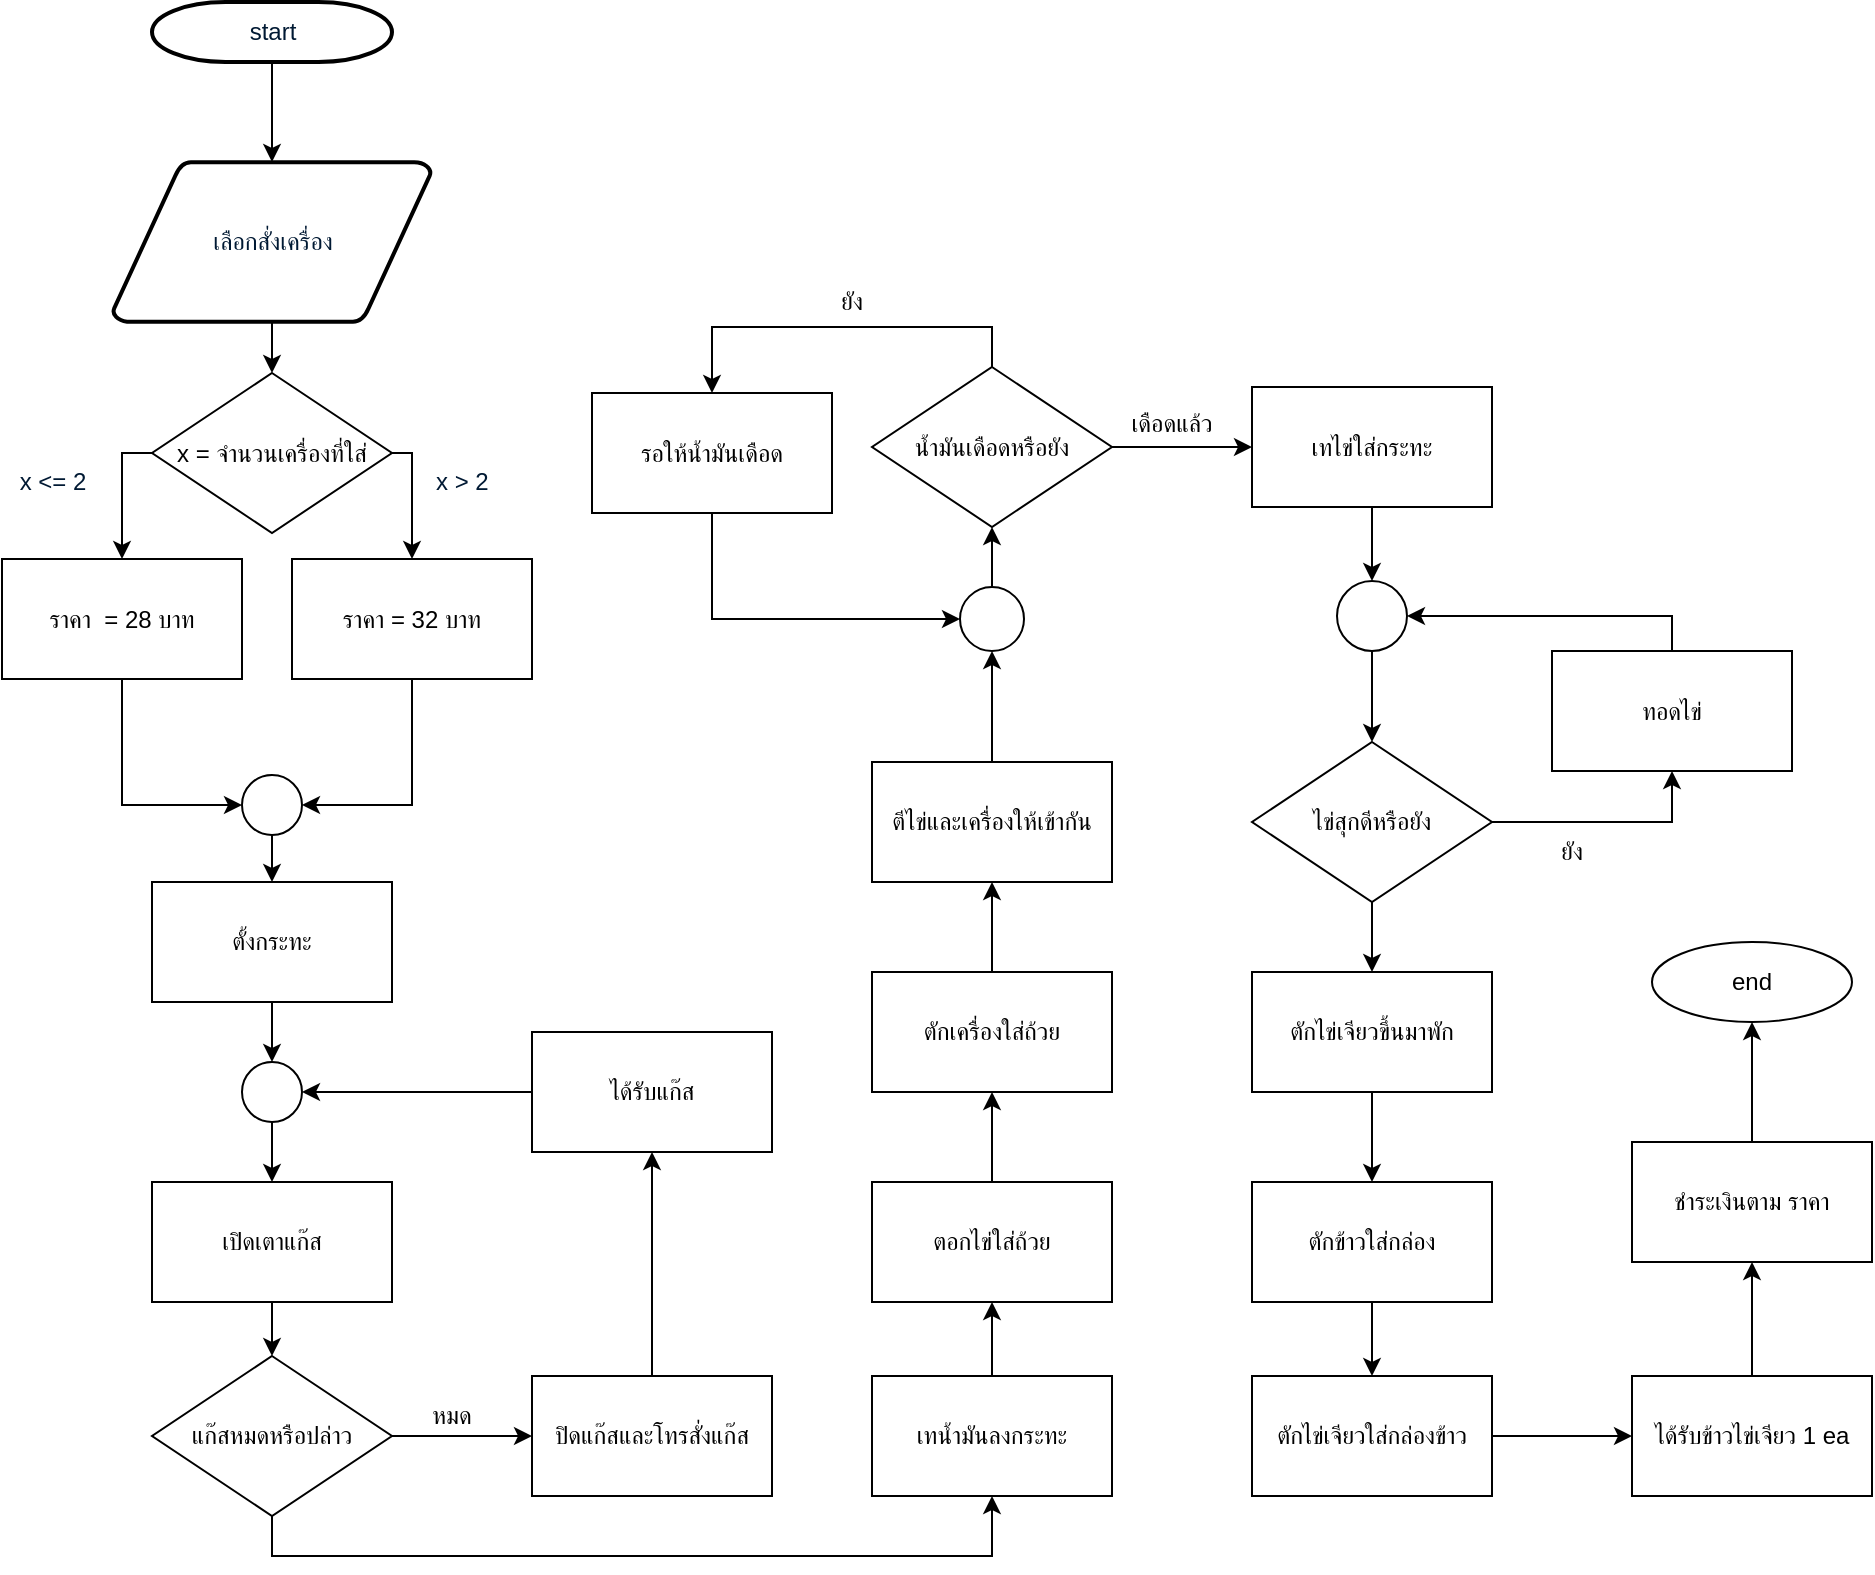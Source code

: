 <mxfile pages="1" version="11.2.3" type="github"><diagram id="6a731a19-8d31-9384-78a2-239565b7b9f0" name="Page-1"><mxGraphModel dx="998" dy="552" grid="1" gridSize="10" guides="1" tooltips="1" connect="1" arrows="1" fold="1" page="1" pageScale="1" pageWidth="1169" pageHeight="827" background="#ffffff" math="0" shadow="0"><root><mxCell id="0"/><mxCell id="1" parent="0"/><mxCell id="eaQpCyaQDtxcFJxI6Jms-85" value="" style="edgeStyle=orthogonalEdgeStyle;rounded=0;orthogonalLoop=1;jettySize=auto;html=1;" edge="1" parent="1" source="2" target="5"><mxGeometry relative="1" as="geometry"/></mxCell><mxCell id="2" value="start" style="shape=mxgraph.flowchart.terminator;fillColor=#FFFFFF;strokeColor=#000000;strokeWidth=2;gradientColor=none;gradientDirection=north;fontColor=#001933;fontStyle=0;html=1;" parent="1" vertex="1"><mxGeometry x="140" y="10" width="120" height="30" as="geometry"/></mxCell><mxCell id="eaQpCyaQDtxcFJxI6Jms-81" style="edgeStyle=orthogonalEdgeStyle;rounded=0;orthogonalLoop=1;jettySize=auto;html=1;exitX=0.5;exitY=1;exitDx=0;exitDy=0;exitPerimeter=0;entryX=0.5;entryY=0;entryDx=0;entryDy=0;" edge="1" parent="1" source="5" target="eaQpCyaQDtxcFJxI6Jms-79"><mxGeometry relative="1" as="geometry"/></mxCell><mxCell id="5" value="เลือกสั่งเครื่อง" style="shape=mxgraph.flowchart.data;fillColor=#FFFFFF;strokeColor=#000000;strokeWidth=2;gradientColor=none;gradientDirection=north;fontColor=#001933;fontStyle=0;html=1;" parent="1" vertex="1"><mxGeometry x="120.5" y="90" width="159" height="80" as="geometry"/></mxCell><mxCell id="11" value="x &amp;gt; 2" style="text;fontColor=#001933;fontStyle=0;html=1;strokeColor=none;gradientColor=none;fillColor=none;strokeWidth=2;" parent="1" vertex="1"><mxGeometry x="279.5" y="235.5" width="40" height="26" as="geometry"/></mxCell><mxCell id="14" value="x &amp;lt;= 2" style="text;fontColor=#001933;fontStyle=0;html=1;strokeColor=none;gradientColor=none;fillColor=none;strokeWidth=2;align=center;" parent="1" vertex="1"><mxGeometry x="70" y="235.5" width="40" height="26" as="geometry"/></mxCell><mxCell id="eaQpCyaQDtxcFJxI6Jms-72" style="edgeStyle=orthogonalEdgeStyle;rounded=0;orthogonalLoop=1;jettySize=auto;html=1;exitX=0.5;exitY=1;exitDx=0;exitDy=0;entryX=0;entryY=0.5;entryDx=0;entryDy=0;" edge="1" parent="1" source="eaQpCyaQDtxcFJxI6Jms-62" target="eaQpCyaQDtxcFJxI6Jms-67"><mxGeometry relative="1" as="geometry"/></mxCell><mxCell id="eaQpCyaQDtxcFJxI6Jms-62" value="ราคา&amp;nbsp; = 28 บาท" style="rounded=0;whiteSpace=wrap;html=1;" vertex="1" parent="1"><mxGeometry x="65" y="288.5" width="120" height="60" as="geometry"/></mxCell><mxCell id="eaQpCyaQDtxcFJxI6Jms-71" style="edgeStyle=orthogonalEdgeStyle;rounded=0;orthogonalLoop=1;jettySize=auto;html=1;exitX=0.5;exitY=1;exitDx=0;exitDy=0;entryX=1;entryY=0.5;entryDx=0;entryDy=0;" edge="1" parent="1" source="eaQpCyaQDtxcFJxI6Jms-63" target="eaQpCyaQDtxcFJxI6Jms-67"><mxGeometry relative="1" as="geometry"/></mxCell><mxCell id="eaQpCyaQDtxcFJxI6Jms-63" value="ราคา = 32 บาท" style="rounded=0;whiteSpace=wrap;html=1;" vertex="1" parent="1"><mxGeometry x="210" y="288.5" width="120" height="60" as="geometry"/></mxCell><mxCell id="eaQpCyaQDtxcFJxI6Jms-76" style="edgeStyle=orthogonalEdgeStyle;rounded=0;orthogonalLoop=1;jettySize=auto;html=1;exitX=0.5;exitY=1;exitDx=0;exitDy=0;entryX=0.5;entryY=0;entryDx=0;entryDy=0;" edge="1" parent="1" source="eaQpCyaQDtxcFJxI6Jms-67" target="eaQpCyaQDtxcFJxI6Jms-74"><mxGeometry relative="1" as="geometry"/></mxCell><mxCell id="eaQpCyaQDtxcFJxI6Jms-67" value="" style="ellipse;whiteSpace=wrap;html=1;aspect=fixed;" vertex="1" parent="1"><mxGeometry x="185" y="396.5" width="30" height="30" as="geometry"/></mxCell><mxCell id="eaQpCyaQDtxcFJxI6Jms-101" style="edgeStyle=orthogonalEdgeStyle;rounded=0;orthogonalLoop=1;jettySize=auto;html=1;exitX=0.5;exitY=1;exitDx=0;exitDy=0;entryX=0.5;entryY=0;entryDx=0;entryDy=0;" edge="1" parent="1" source="eaQpCyaQDtxcFJxI6Jms-74" target="eaQpCyaQDtxcFJxI6Jms-100"><mxGeometry relative="1" as="geometry"/></mxCell><mxCell id="eaQpCyaQDtxcFJxI6Jms-74" value="ตั้งกระทะ" style="rounded=0;whiteSpace=wrap;html=1;" vertex="1" parent="1"><mxGeometry x="140" y="450" width="120" height="60" as="geometry"/></mxCell><mxCell id="eaQpCyaQDtxcFJxI6Jms-87" style="edgeStyle=orthogonalEdgeStyle;rounded=0;orthogonalLoop=1;jettySize=auto;html=1;exitX=0.5;exitY=1;exitDx=0;exitDy=0;entryX=0.5;entryY=0;entryDx=0;entryDy=0;" edge="1" parent="1" source="eaQpCyaQDtxcFJxI6Jms-77" target="eaQpCyaQDtxcFJxI6Jms-86"><mxGeometry relative="1" as="geometry"/></mxCell><mxCell id="eaQpCyaQDtxcFJxI6Jms-77" value="เปิดเตาแก๊ส" style="rounded=0;whiteSpace=wrap;html=1;" vertex="1" parent="1"><mxGeometry x="140" y="600" width="120" height="60" as="geometry"/></mxCell><mxCell id="eaQpCyaQDtxcFJxI6Jms-82" style="edgeStyle=orthogonalEdgeStyle;rounded=0;orthogonalLoop=1;jettySize=auto;html=1;exitX=0;exitY=0.5;exitDx=0;exitDy=0;entryX=0.5;entryY=0;entryDx=0;entryDy=0;" edge="1" parent="1" source="eaQpCyaQDtxcFJxI6Jms-79" target="eaQpCyaQDtxcFJxI6Jms-62"><mxGeometry relative="1" as="geometry"><Array as="points"><mxPoint x="125" y="236"/></Array></mxGeometry></mxCell><mxCell id="eaQpCyaQDtxcFJxI6Jms-83" style="edgeStyle=orthogonalEdgeStyle;rounded=0;orthogonalLoop=1;jettySize=auto;html=1;exitX=1;exitY=0.5;exitDx=0;exitDy=0;entryX=0.5;entryY=0;entryDx=0;entryDy=0;" edge="1" parent="1" source="eaQpCyaQDtxcFJxI6Jms-79" target="eaQpCyaQDtxcFJxI6Jms-63"><mxGeometry relative="1" as="geometry"><Array as="points"><mxPoint x="270" y="236"/></Array></mxGeometry></mxCell><mxCell id="eaQpCyaQDtxcFJxI6Jms-79" value="x = จำนวนเครื่องที่ใส่" style="rhombus;whiteSpace=wrap;html=1;" vertex="1" parent="1"><mxGeometry x="140" y="195.5" width="120" height="80" as="geometry"/></mxCell><mxCell id="eaQpCyaQDtxcFJxI6Jms-93" style="edgeStyle=orthogonalEdgeStyle;rounded=0;orthogonalLoop=1;jettySize=auto;html=1;exitX=1;exitY=0.5;exitDx=0;exitDy=0;entryX=0;entryY=0.5;entryDx=0;entryDy=0;" edge="1" parent="1" source="eaQpCyaQDtxcFJxI6Jms-86" target="eaQpCyaQDtxcFJxI6Jms-89"><mxGeometry relative="1" as="geometry"/></mxCell><mxCell id="eaQpCyaQDtxcFJxI6Jms-98" style="edgeStyle=orthogonalEdgeStyle;rounded=0;orthogonalLoop=1;jettySize=auto;html=1;exitX=0.5;exitY=1;exitDx=0;exitDy=0;entryX=0.5;entryY=1;entryDx=0;entryDy=0;" edge="1" parent="1" source="eaQpCyaQDtxcFJxI6Jms-86" target="eaQpCyaQDtxcFJxI6Jms-97"><mxGeometry relative="1" as="geometry"/></mxCell><mxCell id="eaQpCyaQDtxcFJxI6Jms-86" value="แก๊สหมดหรือปล่าว" style="rhombus;whiteSpace=wrap;html=1;" vertex="1" parent="1"><mxGeometry x="140" y="687" width="120" height="80" as="geometry"/></mxCell><mxCell id="eaQpCyaQDtxcFJxI6Jms-94" style="edgeStyle=orthogonalEdgeStyle;rounded=0;orthogonalLoop=1;jettySize=auto;html=1;exitX=0.5;exitY=0;exitDx=0;exitDy=0;entryX=0.5;entryY=1;entryDx=0;entryDy=0;" edge="1" parent="1" source="eaQpCyaQDtxcFJxI6Jms-89" target="eaQpCyaQDtxcFJxI6Jms-91"><mxGeometry relative="1" as="geometry"/></mxCell><mxCell id="eaQpCyaQDtxcFJxI6Jms-89" value="ปิดแก๊สและโทรสั่งแก๊ส" style="rounded=0;whiteSpace=wrap;html=1;" vertex="1" parent="1"><mxGeometry x="330" y="697" width="120" height="60" as="geometry"/></mxCell><mxCell id="eaQpCyaQDtxcFJxI6Jms-103" style="edgeStyle=orthogonalEdgeStyle;rounded=0;orthogonalLoop=1;jettySize=auto;html=1;entryX=1;entryY=0.5;entryDx=0;entryDy=0;" edge="1" parent="1" source="eaQpCyaQDtxcFJxI6Jms-91" target="eaQpCyaQDtxcFJxI6Jms-100"><mxGeometry relative="1" as="geometry"/></mxCell><mxCell id="eaQpCyaQDtxcFJxI6Jms-91" value="ได้รับแก๊ส" style="rounded=0;whiteSpace=wrap;html=1;" vertex="1" parent="1"><mxGeometry x="330" y="525" width="120" height="60" as="geometry"/></mxCell><mxCell id="eaQpCyaQDtxcFJxI6Jms-96" value="หมด" style="text;html=1;strokeColor=none;fillColor=none;align=center;verticalAlign=middle;whiteSpace=wrap;rounded=0;" vertex="1" parent="1"><mxGeometry x="270" y="707" width="40" height="20" as="geometry"/></mxCell><mxCell id="eaQpCyaQDtxcFJxI6Jms-108" style="edgeStyle=orthogonalEdgeStyle;rounded=0;orthogonalLoop=1;jettySize=auto;html=1;exitX=0.5;exitY=0;exitDx=0;exitDy=0;entryX=0.5;entryY=1;entryDx=0;entryDy=0;" edge="1" parent="1" source="eaQpCyaQDtxcFJxI6Jms-97" target="eaQpCyaQDtxcFJxI6Jms-99"><mxGeometry relative="1" as="geometry"/></mxCell><mxCell id="eaQpCyaQDtxcFJxI6Jms-97" value="เทน้ำมันลงกระทะ" style="rounded=0;whiteSpace=wrap;html=1;" vertex="1" parent="1"><mxGeometry x="500" y="697" width="120" height="60" as="geometry"/></mxCell><mxCell id="eaQpCyaQDtxcFJxI6Jms-111" style="edgeStyle=orthogonalEdgeStyle;rounded=0;orthogonalLoop=1;jettySize=auto;html=1;exitX=0.5;exitY=0;exitDx=0;exitDy=0;entryX=0.5;entryY=1;entryDx=0;entryDy=0;" edge="1" parent="1" source="eaQpCyaQDtxcFJxI6Jms-99" target="eaQpCyaQDtxcFJxI6Jms-109"><mxGeometry relative="1" as="geometry"/></mxCell><mxCell id="eaQpCyaQDtxcFJxI6Jms-99" value="ตอกไข่ใส่ถ้วย" style="rounded=0;whiteSpace=wrap;html=1;" vertex="1" parent="1"><mxGeometry x="500" y="600" width="120" height="60" as="geometry"/></mxCell><mxCell id="eaQpCyaQDtxcFJxI6Jms-102" style="edgeStyle=orthogonalEdgeStyle;rounded=0;orthogonalLoop=1;jettySize=auto;html=1;exitX=0.5;exitY=1;exitDx=0;exitDy=0;entryX=0.5;entryY=0;entryDx=0;entryDy=0;" edge="1" parent="1" source="eaQpCyaQDtxcFJxI6Jms-100" target="eaQpCyaQDtxcFJxI6Jms-77"><mxGeometry relative="1" as="geometry"/></mxCell><mxCell id="eaQpCyaQDtxcFJxI6Jms-100" value="" style="ellipse;whiteSpace=wrap;html=1;aspect=fixed;" vertex="1" parent="1"><mxGeometry x="185" y="540" width="30" height="30" as="geometry"/></mxCell><mxCell id="eaQpCyaQDtxcFJxI6Jms-117" style="edgeStyle=orthogonalEdgeStyle;rounded=0;orthogonalLoop=1;jettySize=auto;html=1;exitX=0.5;exitY=0;exitDx=0;exitDy=0;entryX=0.5;entryY=0;entryDx=0;entryDy=0;" edge="1" parent="1" source="eaQpCyaQDtxcFJxI6Jms-107" target="eaQpCyaQDtxcFJxI6Jms-115"><mxGeometry relative="1" as="geometry"/></mxCell><mxCell id="eaQpCyaQDtxcFJxI6Jms-121" style="edgeStyle=orthogonalEdgeStyle;rounded=0;orthogonalLoop=1;jettySize=auto;html=1;exitX=1;exitY=0.5;exitDx=0;exitDy=0;entryX=0;entryY=0.5;entryDx=0;entryDy=0;" edge="1" parent="1" source="eaQpCyaQDtxcFJxI6Jms-107" target="eaQpCyaQDtxcFJxI6Jms-120"><mxGeometry relative="1" as="geometry"/></mxCell><mxCell id="eaQpCyaQDtxcFJxI6Jms-107" value="น้ำมันเดือดหรือยัง" style="rhombus;whiteSpace=wrap;html=1;" vertex="1" parent="1"><mxGeometry x="500" y="192.5" width="120" height="80" as="geometry"/></mxCell><mxCell id="eaQpCyaQDtxcFJxI6Jms-112" style="edgeStyle=orthogonalEdgeStyle;rounded=0;orthogonalLoop=1;jettySize=auto;html=1;exitX=0.5;exitY=0;exitDx=0;exitDy=0;entryX=0.5;entryY=1;entryDx=0;entryDy=0;" edge="1" parent="1" source="eaQpCyaQDtxcFJxI6Jms-109" target="eaQpCyaQDtxcFJxI6Jms-110"><mxGeometry relative="1" as="geometry"/></mxCell><mxCell id="eaQpCyaQDtxcFJxI6Jms-109" value="ตักเครื่องใส่ถ้วย" style="rounded=0;whiteSpace=wrap;html=1;" vertex="1" parent="1"><mxGeometry x="500" y="495" width="120" height="60" as="geometry"/></mxCell><mxCell id="eaQpCyaQDtxcFJxI6Jms-114" style="edgeStyle=orthogonalEdgeStyle;rounded=0;orthogonalLoop=1;jettySize=auto;html=1;exitX=0.5;exitY=0;exitDx=0;exitDy=0;entryX=0.5;entryY=1;entryDx=0;entryDy=0;" edge="1" parent="1" source="eaQpCyaQDtxcFJxI6Jms-110" target="eaQpCyaQDtxcFJxI6Jms-113"><mxGeometry relative="1" as="geometry"/></mxCell><mxCell id="eaQpCyaQDtxcFJxI6Jms-110" value="ตีไข่และเครื่องให้เข้ากัน" style="rounded=0;whiteSpace=wrap;html=1;" vertex="1" parent="1"><mxGeometry x="500" y="390" width="120" height="60" as="geometry"/></mxCell><mxCell id="eaQpCyaQDtxcFJxI6Jms-116" style="edgeStyle=orthogonalEdgeStyle;rounded=0;orthogonalLoop=1;jettySize=auto;html=1;exitX=0.5;exitY=0;exitDx=0;exitDy=0;entryX=0.5;entryY=1;entryDx=0;entryDy=0;" edge="1" parent="1" source="eaQpCyaQDtxcFJxI6Jms-113" target="eaQpCyaQDtxcFJxI6Jms-107"><mxGeometry relative="1" as="geometry"/></mxCell><mxCell id="eaQpCyaQDtxcFJxI6Jms-113" value="" style="ellipse;whiteSpace=wrap;html=1;aspect=fixed;" vertex="1" parent="1"><mxGeometry x="544" y="302.5" width="32" height="32" as="geometry"/></mxCell><mxCell id="eaQpCyaQDtxcFJxI6Jms-118" style="edgeStyle=orthogonalEdgeStyle;rounded=0;orthogonalLoop=1;jettySize=auto;html=1;exitX=0.5;exitY=1;exitDx=0;exitDy=0;entryX=0;entryY=0.5;entryDx=0;entryDy=0;" edge="1" parent="1" source="eaQpCyaQDtxcFJxI6Jms-115" target="eaQpCyaQDtxcFJxI6Jms-113"><mxGeometry relative="1" as="geometry"/></mxCell><mxCell id="eaQpCyaQDtxcFJxI6Jms-115" value="รอให้น้ำมันเดือด" style="rounded=0;whiteSpace=wrap;html=1;" vertex="1" parent="1"><mxGeometry x="360" y="205.5" width="120" height="60" as="geometry"/></mxCell><mxCell id="eaQpCyaQDtxcFJxI6Jms-119" value="ยัง" style="text;html=1;strokeColor=none;fillColor=none;align=center;verticalAlign=middle;whiteSpace=wrap;rounded=0;" vertex="1" parent="1"><mxGeometry x="470" y="150" width="40" height="20" as="geometry"/></mxCell><mxCell id="eaQpCyaQDtxcFJxI6Jms-127" style="edgeStyle=orthogonalEdgeStyle;rounded=0;orthogonalLoop=1;jettySize=auto;html=1;exitX=0.5;exitY=1;exitDx=0;exitDy=0;entryX=0.5;entryY=0;entryDx=0;entryDy=0;" edge="1" parent="1" source="eaQpCyaQDtxcFJxI6Jms-120" target="eaQpCyaQDtxcFJxI6Jms-126"><mxGeometry relative="1" as="geometry"/></mxCell><mxCell id="eaQpCyaQDtxcFJxI6Jms-120" value="เทไข่ใส่กระทะ" style="rounded=0;whiteSpace=wrap;html=1;" vertex="1" parent="1"><mxGeometry x="690" y="202.5" width="120" height="60" as="geometry"/></mxCell><mxCell id="eaQpCyaQDtxcFJxI6Jms-122" value="เดือดแล้ว" style="text;html=1;strokeColor=none;fillColor=none;align=center;verticalAlign=middle;whiteSpace=wrap;rounded=0;" vertex="1" parent="1"><mxGeometry x="620" y="205.5" width="60" height="30" as="geometry"/></mxCell><mxCell id="eaQpCyaQDtxcFJxI6Jms-130" style="edgeStyle=orthogonalEdgeStyle;rounded=0;orthogonalLoop=1;jettySize=auto;html=1;exitX=0.5;exitY=0;exitDx=0;exitDy=0;entryX=1;entryY=0.5;entryDx=0;entryDy=0;" edge="1" parent="1" source="eaQpCyaQDtxcFJxI6Jms-124" target="eaQpCyaQDtxcFJxI6Jms-126"><mxGeometry relative="1" as="geometry"><Array as="points"><mxPoint x="900" y="317"/></Array></mxGeometry></mxCell><mxCell id="eaQpCyaQDtxcFJxI6Jms-124" value="ทอดไข่" style="rounded=0;whiteSpace=wrap;html=1;" vertex="1" parent="1"><mxGeometry x="840" y="334.5" width="120" height="60" as="geometry"/></mxCell><mxCell id="eaQpCyaQDtxcFJxI6Jms-129" style="edgeStyle=orthogonalEdgeStyle;rounded=0;orthogonalLoop=1;jettySize=auto;html=1;exitX=1;exitY=0.5;exitDx=0;exitDy=0;entryX=0.5;entryY=1;entryDx=0;entryDy=0;" edge="1" parent="1" source="eaQpCyaQDtxcFJxI6Jms-125" target="eaQpCyaQDtxcFJxI6Jms-124"><mxGeometry relative="1" as="geometry"/></mxCell><mxCell id="eaQpCyaQDtxcFJxI6Jms-135" style="edgeStyle=orthogonalEdgeStyle;rounded=0;orthogonalLoop=1;jettySize=auto;html=1;exitX=0.5;exitY=1;exitDx=0;exitDy=0;" edge="1" parent="1" source="eaQpCyaQDtxcFJxI6Jms-125" target="eaQpCyaQDtxcFJxI6Jms-136"><mxGeometry relative="1" as="geometry"><mxPoint x="750" y="510" as="targetPoint"/></mxGeometry></mxCell><mxCell id="eaQpCyaQDtxcFJxI6Jms-125" value="ไข่สุกดีหรือยัง" style="rhombus;whiteSpace=wrap;html=1;" vertex="1" parent="1"><mxGeometry x="690" y="380" width="120" height="80" as="geometry"/></mxCell><mxCell id="eaQpCyaQDtxcFJxI6Jms-128" style="edgeStyle=orthogonalEdgeStyle;rounded=0;orthogonalLoop=1;jettySize=auto;html=1;exitX=0.5;exitY=1;exitDx=0;exitDy=0;" edge="1" parent="1" source="eaQpCyaQDtxcFJxI6Jms-126" target="eaQpCyaQDtxcFJxI6Jms-125"><mxGeometry relative="1" as="geometry"/></mxCell><mxCell id="eaQpCyaQDtxcFJxI6Jms-126" value="" style="ellipse;whiteSpace=wrap;html=1;aspect=fixed;" vertex="1" parent="1"><mxGeometry x="732.5" y="299.5" width="35" height="35" as="geometry"/></mxCell><mxCell id="eaQpCyaQDtxcFJxI6Jms-131" value="ยัง" style="text;html=1;strokeColor=none;fillColor=none;align=center;verticalAlign=middle;whiteSpace=wrap;rounded=0;" vertex="1" parent="1"><mxGeometry x="820" y="420" width="60" height="30" as="geometry"/></mxCell><mxCell id="eaQpCyaQDtxcFJxI6Jms-138" style="edgeStyle=orthogonalEdgeStyle;rounded=0;orthogonalLoop=1;jettySize=auto;html=1;exitX=0.5;exitY=1;exitDx=0;exitDy=0;entryX=0.5;entryY=0;entryDx=0;entryDy=0;" edge="1" parent="1" source="eaQpCyaQDtxcFJxI6Jms-136" target="eaQpCyaQDtxcFJxI6Jms-137"><mxGeometry relative="1" as="geometry"/></mxCell><mxCell id="eaQpCyaQDtxcFJxI6Jms-136" value="ตักไข่เจียวขึ้นมาพัก" style="rounded=0;whiteSpace=wrap;html=1;" vertex="1" parent="1"><mxGeometry x="690" y="495" width="120" height="60" as="geometry"/></mxCell><mxCell id="eaQpCyaQDtxcFJxI6Jms-140" style="edgeStyle=orthogonalEdgeStyle;rounded=0;orthogonalLoop=1;jettySize=auto;html=1;exitX=0.5;exitY=1;exitDx=0;exitDy=0;entryX=0.5;entryY=0;entryDx=0;entryDy=0;" edge="1" parent="1" source="eaQpCyaQDtxcFJxI6Jms-137" target="eaQpCyaQDtxcFJxI6Jms-139"><mxGeometry relative="1" as="geometry"/></mxCell><mxCell id="eaQpCyaQDtxcFJxI6Jms-137" value="ตักข้าวใส่กล่อง" style="rounded=0;whiteSpace=wrap;html=1;" vertex="1" parent="1"><mxGeometry x="690" y="600" width="120" height="60" as="geometry"/></mxCell><mxCell id="eaQpCyaQDtxcFJxI6Jms-141" style="edgeStyle=orthogonalEdgeStyle;rounded=0;orthogonalLoop=1;jettySize=auto;html=1;exitX=1;exitY=0.5;exitDx=0;exitDy=0;" edge="1" parent="1" source="eaQpCyaQDtxcFJxI6Jms-139" target="eaQpCyaQDtxcFJxI6Jms-142"><mxGeometry relative="1" as="geometry"><mxPoint x="880" y="727" as="targetPoint"/></mxGeometry></mxCell><mxCell id="eaQpCyaQDtxcFJxI6Jms-139" value="ตักไข่เจียวใส่กล่องข้าว" style="rounded=0;whiteSpace=wrap;html=1;" vertex="1" parent="1"><mxGeometry x="690" y="697" width="120" height="60" as="geometry"/></mxCell><mxCell id="eaQpCyaQDtxcFJxI6Jms-144" style="edgeStyle=orthogonalEdgeStyle;rounded=0;orthogonalLoop=1;jettySize=auto;html=1;exitX=0.5;exitY=0;exitDx=0;exitDy=0;entryX=0.5;entryY=1;entryDx=0;entryDy=0;" edge="1" parent="1" source="eaQpCyaQDtxcFJxI6Jms-142" target="eaQpCyaQDtxcFJxI6Jms-143"><mxGeometry relative="1" as="geometry"/></mxCell><mxCell id="eaQpCyaQDtxcFJxI6Jms-142" value="ได้รับข้าวไข่เจียว 1 ea" style="rounded=0;whiteSpace=wrap;html=1;" vertex="1" parent="1"><mxGeometry x="880" y="697" width="120" height="60" as="geometry"/></mxCell><mxCell id="eaQpCyaQDtxcFJxI6Jms-146" style="edgeStyle=orthogonalEdgeStyle;rounded=0;orthogonalLoop=1;jettySize=auto;html=1;exitX=0.5;exitY=0;exitDx=0;exitDy=0;entryX=0.5;entryY=1;entryDx=0;entryDy=0;" edge="1" parent="1" source="eaQpCyaQDtxcFJxI6Jms-143" target="eaQpCyaQDtxcFJxI6Jms-145"><mxGeometry relative="1" as="geometry"/></mxCell><mxCell id="eaQpCyaQDtxcFJxI6Jms-143" value="ชำระเงินตาม ราคา" style="rounded=0;whiteSpace=wrap;html=1;" vertex="1" parent="1"><mxGeometry x="880" y="580" width="120" height="60" as="geometry"/></mxCell><mxCell id="eaQpCyaQDtxcFJxI6Jms-145" value="end" style="ellipse;whiteSpace=wrap;html=1;" vertex="1" parent="1"><mxGeometry x="890" y="480" width="100" height="40" as="geometry"/></mxCell></root></mxGraphModel></diagram></mxfile>